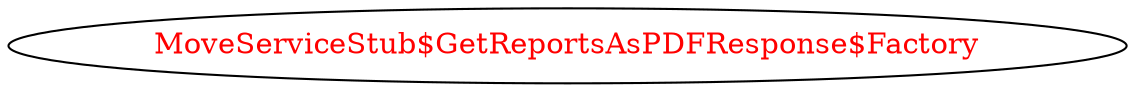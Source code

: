 digraph dependencyGraph {
 concentrate=true;
 ranksep="2.0";
 rankdir="LR"; 
 splines="ortho";
"MoveServiceStub$GetReportsAsPDFResponse$Factory" [fontcolor="red"];
}